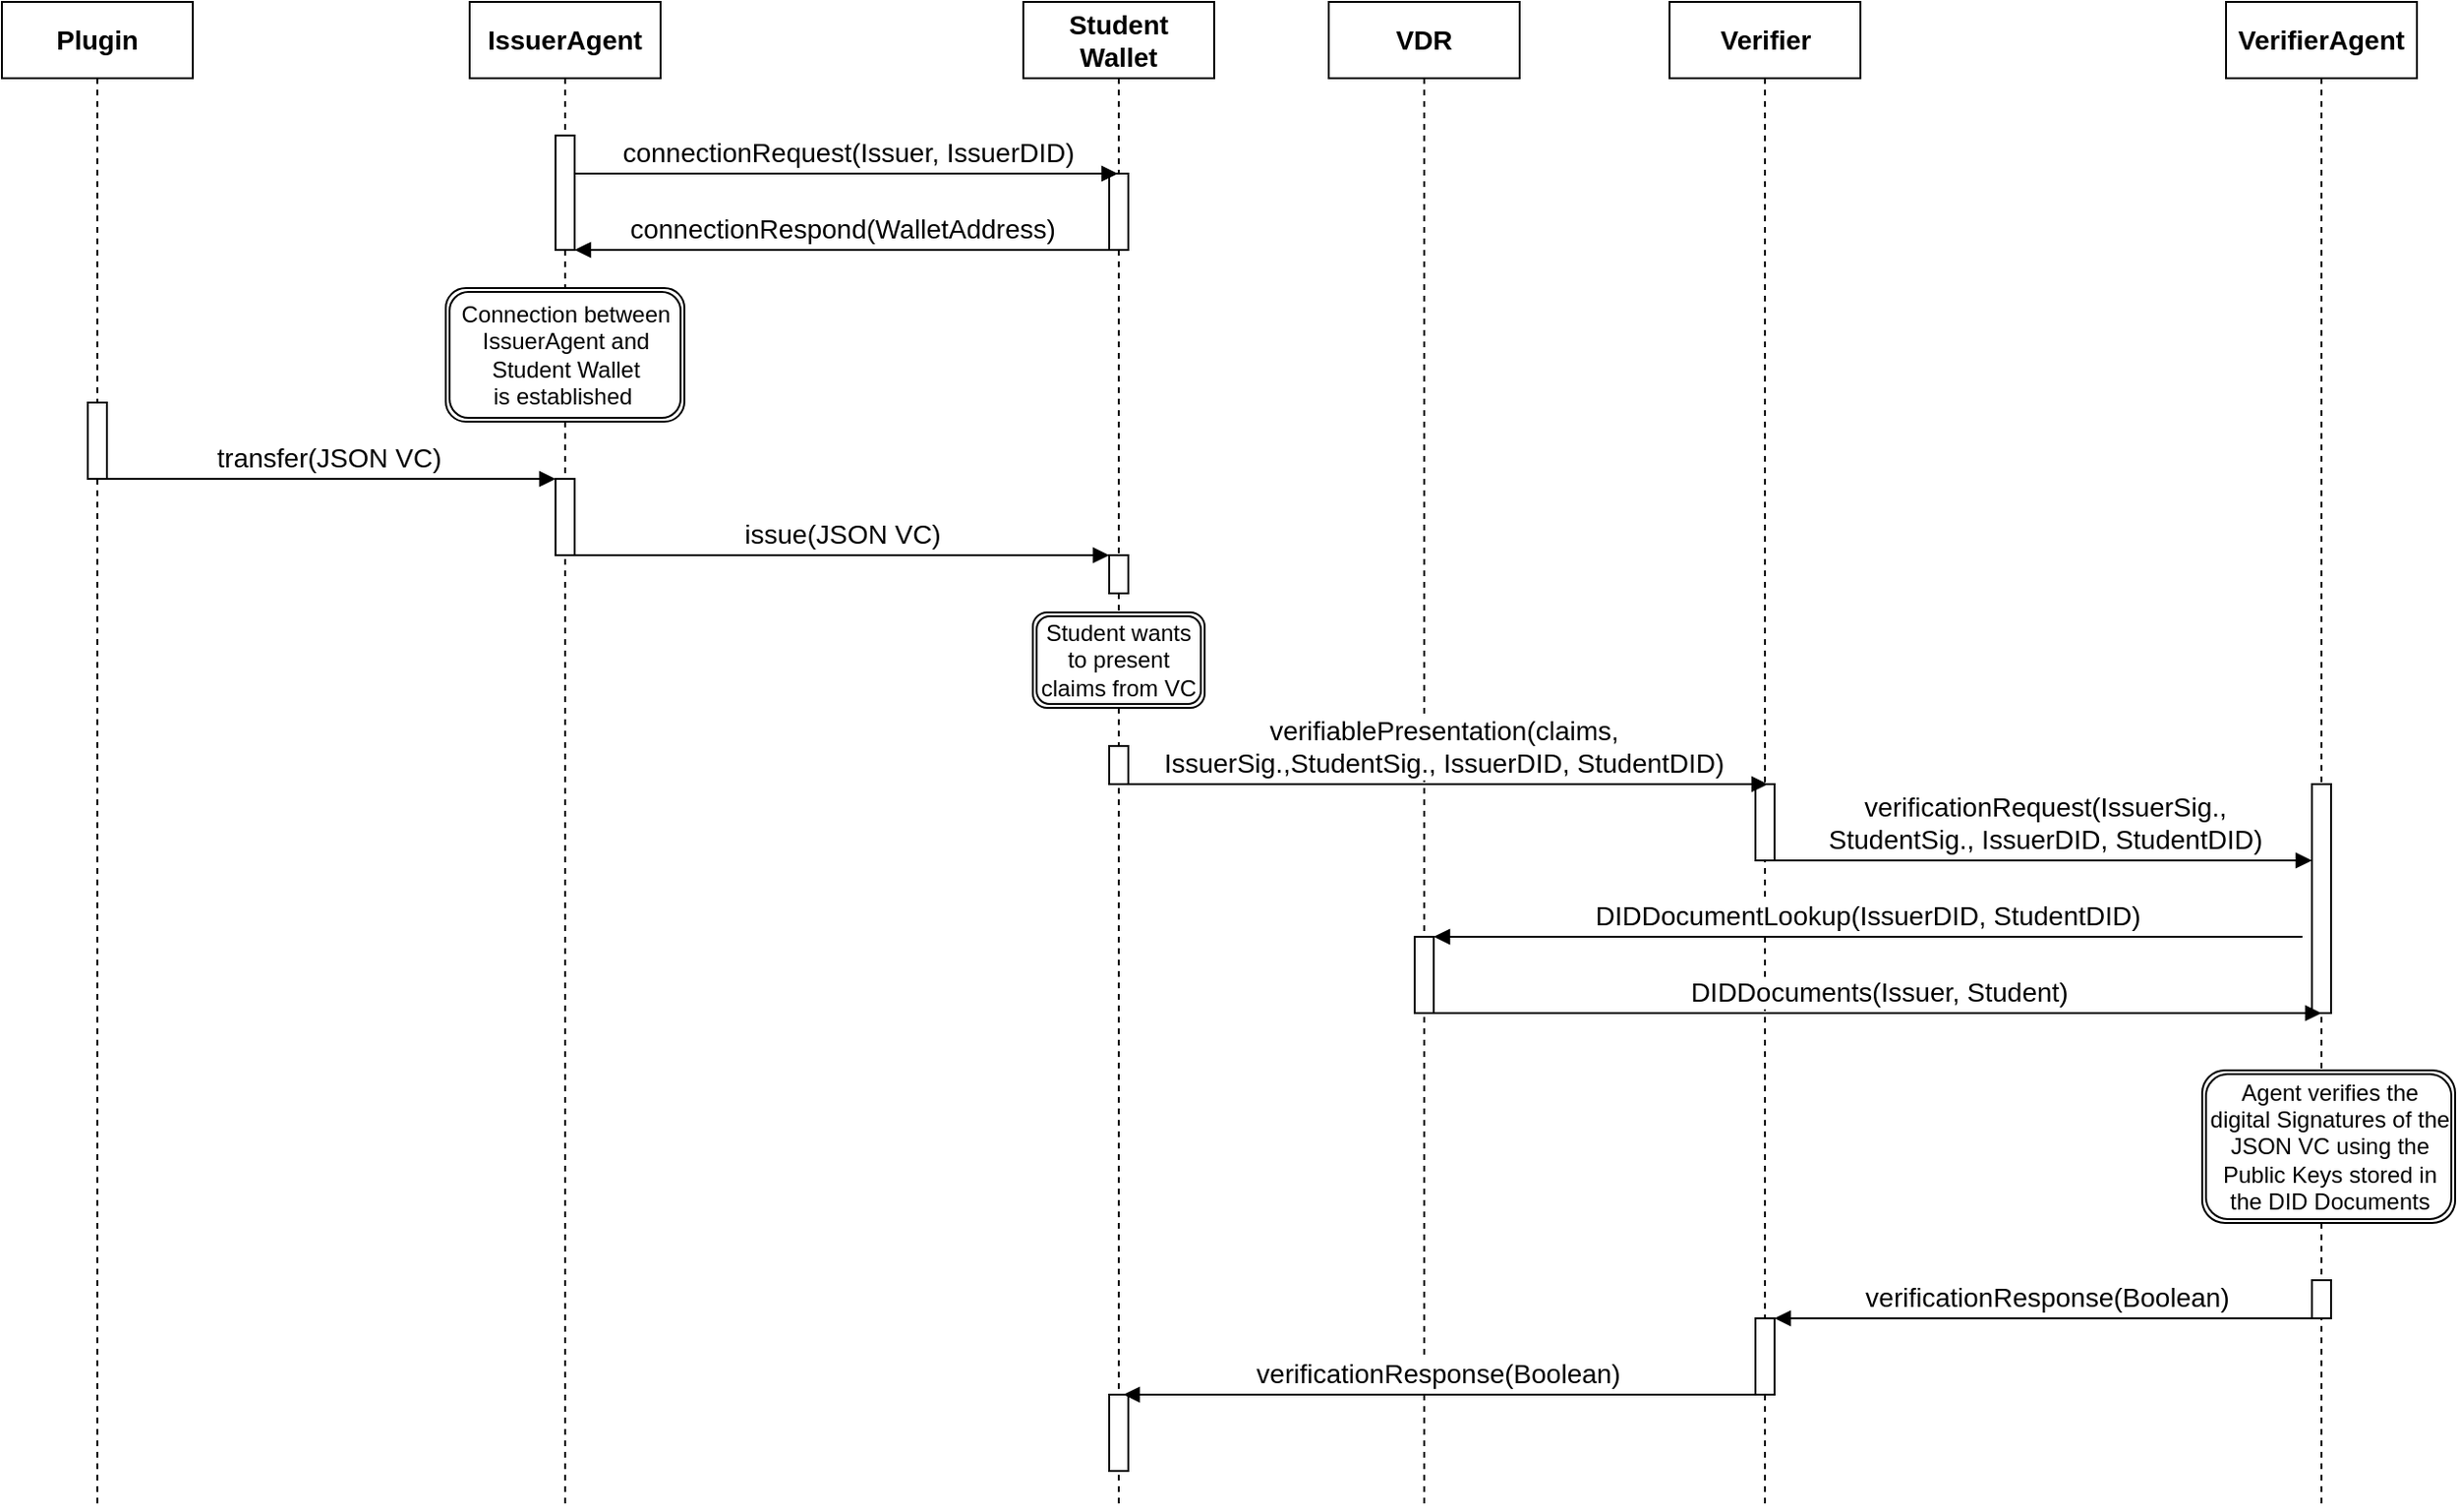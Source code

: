 <mxfile version="21.5.2" type="device">
  <diagram name="Page-1" id="2YBvvXClWsGukQMizWep">
    <mxGraphModel dx="2284" dy="731" grid="1" gridSize="10" guides="1" tooltips="1" connect="1" arrows="1" fold="1" page="1" pageScale="1" pageWidth="850" pageHeight="1100" math="0" shadow="0">
      <root>
        <mxCell id="0" />
        <mxCell id="1" parent="0" />
        <mxCell id="aM9ryv3xv72pqoxQDRHE-5" value="&lt;font style=&quot;font-size: 14px;&quot;&gt;&lt;b&gt;Plugin&lt;/b&gt;&lt;/font&gt;" style="shape=umlLifeline;perimeter=lifelinePerimeter;whiteSpace=wrap;html=1;container=0;dropTarget=0;collapsible=0;recursiveResize=0;outlineConnect=0;portConstraint=eastwest;newEdgeStyle={&quot;edgeStyle&quot;:&quot;elbowEdgeStyle&quot;,&quot;elbow&quot;:&quot;vertical&quot;,&quot;curved&quot;:0,&quot;rounded&quot;:0};size=40;" parent="1" vertex="1">
          <mxGeometry x="-525" y="30" width="100" height="790" as="geometry" />
        </mxCell>
        <mxCell id="aM9ryv3xv72pqoxQDRHE-6" value="" style="html=1;points=[];perimeter=orthogonalPerimeter;outlineConnect=0;targetShapes=umlLifeline;portConstraint=eastwest;newEdgeStyle={&quot;edgeStyle&quot;:&quot;elbowEdgeStyle&quot;,&quot;elbow&quot;:&quot;vertical&quot;,&quot;curved&quot;:0,&quot;rounded&quot;:0};" parent="aM9ryv3xv72pqoxQDRHE-5" vertex="1">
          <mxGeometry x="45" y="210" width="10" height="40" as="geometry" />
        </mxCell>
        <mxCell id="nT646OI-ueqToEDPWVYZ-11" value="&lt;font style=&quot;font-size: 14px;&quot;&gt;&lt;b&gt;IssuerAgent&lt;/b&gt;&lt;/font&gt;" style="shape=umlLifeline;perimeter=lifelinePerimeter;whiteSpace=wrap;html=1;container=0;dropTarget=0;collapsible=0;recursiveResize=0;outlineConnect=0;portConstraint=eastwest;newEdgeStyle={&quot;edgeStyle&quot;:&quot;elbowEdgeStyle&quot;,&quot;elbow&quot;:&quot;vertical&quot;,&quot;curved&quot;:0,&quot;rounded&quot;:0};" parent="1" vertex="1">
          <mxGeometry x="-280" y="30" width="100" height="790" as="geometry" />
        </mxCell>
        <mxCell id="nT646OI-ueqToEDPWVYZ-12" value="" style="html=1;points=[];perimeter=orthogonalPerimeter;outlineConnect=0;targetShapes=umlLifeline;portConstraint=eastwest;newEdgeStyle={&quot;edgeStyle&quot;:&quot;elbowEdgeStyle&quot;,&quot;elbow&quot;:&quot;vertical&quot;,&quot;curved&quot;:0,&quot;rounded&quot;:0};" parent="nT646OI-ueqToEDPWVYZ-11" vertex="1">
          <mxGeometry x="45" y="250" width="10" height="40" as="geometry" />
        </mxCell>
        <mxCell id="k6UqP_-qyDsTDoqeYATk-24" value="" style="html=1;points=[];perimeter=orthogonalPerimeter;outlineConnect=0;targetShapes=umlLifeline;portConstraint=eastwest;newEdgeStyle={&quot;edgeStyle&quot;:&quot;elbowEdgeStyle&quot;,&quot;elbow&quot;:&quot;vertical&quot;,&quot;curved&quot;:0,&quot;rounded&quot;:0};" vertex="1" parent="nT646OI-ueqToEDPWVYZ-11">
          <mxGeometry x="45" y="70" width="10" height="60" as="geometry" />
        </mxCell>
        <mxCell id="nT646OI-ueqToEDPWVYZ-13" value="&lt;font style=&quot;font-size: 14px;&quot;&gt;&lt;b&gt;Student&lt;br&gt;Wallet&lt;br&gt;&lt;/b&gt;&lt;/font&gt;" style="shape=umlLifeline;perimeter=lifelinePerimeter;whiteSpace=wrap;html=1;container=0;dropTarget=0;collapsible=0;recursiveResize=0;outlineConnect=0;portConstraint=eastwest;newEdgeStyle={&quot;edgeStyle&quot;:&quot;elbowEdgeStyle&quot;,&quot;elbow&quot;:&quot;vertical&quot;,&quot;curved&quot;:0,&quot;rounded&quot;:0};" parent="1" vertex="1">
          <mxGeometry x="10" y="30" width="100" height="790" as="geometry" />
        </mxCell>
        <mxCell id="U5y6GJUcYvfg62ZKBtHw-4" value="" style="html=1;points=[];perimeter=orthogonalPerimeter;outlineConnect=0;targetShapes=umlLifeline;portConstraint=eastwest;newEdgeStyle={&quot;edgeStyle&quot;:&quot;elbowEdgeStyle&quot;,&quot;elbow&quot;:&quot;vertical&quot;,&quot;curved&quot;:0,&quot;rounded&quot;:0};" parent="nT646OI-ueqToEDPWVYZ-13" vertex="1">
          <mxGeometry x="45" y="290" width="10" height="20" as="geometry" />
        </mxCell>
        <mxCell id="k6UqP_-qyDsTDoqeYATk-28" value="" style="html=1;points=[];perimeter=orthogonalPerimeter;outlineConnect=0;targetShapes=umlLifeline;portConstraint=eastwest;newEdgeStyle={&quot;edgeStyle&quot;:&quot;elbowEdgeStyle&quot;,&quot;elbow&quot;:&quot;vertical&quot;,&quot;curved&quot;:0,&quot;rounded&quot;:0};" vertex="1" parent="nT646OI-ueqToEDPWVYZ-13">
          <mxGeometry x="45" y="90" width="10" height="40" as="geometry" />
        </mxCell>
        <mxCell id="k6UqP_-qyDsTDoqeYATk-39" value="" style="html=1;points=[];perimeter=orthogonalPerimeter;outlineConnect=0;targetShapes=umlLifeline;portConstraint=eastwest;newEdgeStyle={&quot;edgeStyle&quot;:&quot;elbowEdgeStyle&quot;,&quot;elbow&quot;:&quot;vertical&quot;,&quot;curved&quot;:0,&quot;rounded&quot;:0};" vertex="1" parent="nT646OI-ueqToEDPWVYZ-13">
          <mxGeometry x="45" y="390" width="10" height="20" as="geometry" />
        </mxCell>
        <mxCell id="k6UqP_-qyDsTDoqeYATk-50" value="" style="html=1;points=[];perimeter=orthogonalPerimeter;outlineConnect=0;targetShapes=umlLifeline;portConstraint=eastwest;newEdgeStyle={&quot;edgeStyle&quot;:&quot;elbowEdgeStyle&quot;,&quot;elbow&quot;:&quot;vertical&quot;,&quot;curved&quot;:0,&quot;rounded&quot;:0};" vertex="1" parent="nT646OI-ueqToEDPWVYZ-13">
          <mxGeometry x="45" y="730" width="10" height="40" as="geometry" />
        </mxCell>
        <mxCell id="nT646OI-ueqToEDPWVYZ-15" value="&lt;font style=&quot;font-size: 14px;&quot;&gt;&lt;b&gt;Verifier&lt;/b&gt;&lt;/font&gt;" style="shape=umlLifeline;perimeter=lifelinePerimeter;whiteSpace=wrap;html=1;container=0;dropTarget=0;collapsible=0;recursiveResize=0;outlineConnect=0;portConstraint=eastwest;newEdgeStyle={&quot;edgeStyle&quot;:&quot;elbowEdgeStyle&quot;,&quot;elbow&quot;:&quot;vertical&quot;,&quot;curved&quot;:0,&quot;rounded&quot;:0};" parent="1" vertex="1">
          <mxGeometry x="348.5" y="30" width="100" height="790" as="geometry" />
        </mxCell>
        <mxCell id="U5y6GJUcYvfg62ZKBtHw-13" value="" style="html=1;points=[];perimeter=orthogonalPerimeter;outlineConnect=0;targetShapes=umlLifeline;portConstraint=eastwest;newEdgeStyle={&quot;edgeStyle&quot;:&quot;elbowEdgeStyle&quot;,&quot;elbow&quot;:&quot;vertical&quot;,&quot;curved&quot;:0,&quot;rounded&quot;:0};" parent="nT646OI-ueqToEDPWVYZ-15" vertex="1">
          <mxGeometry x="45" y="410" width="10" height="40" as="geometry" />
        </mxCell>
        <mxCell id="k6UqP_-qyDsTDoqeYATk-48" value="" style="html=1;points=[];perimeter=orthogonalPerimeter;outlineConnect=0;targetShapes=umlLifeline;portConstraint=eastwest;newEdgeStyle={&quot;edgeStyle&quot;:&quot;elbowEdgeStyle&quot;,&quot;elbow&quot;:&quot;vertical&quot;,&quot;curved&quot;:0,&quot;rounded&quot;:0};" vertex="1" parent="nT646OI-ueqToEDPWVYZ-15">
          <mxGeometry x="45" y="690" width="10" height="40" as="geometry" />
        </mxCell>
        <mxCell id="nT646OI-ueqToEDPWVYZ-17" value="&lt;font style=&quot;font-size: 14px;&quot;&gt;&lt;b&gt;VerifierAgent&lt;/b&gt;&lt;/font&gt;" style="shape=umlLifeline;perimeter=lifelinePerimeter;whiteSpace=wrap;html=1;container=0;dropTarget=0;collapsible=0;recursiveResize=0;outlineConnect=0;portConstraint=eastwest;newEdgeStyle={&quot;edgeStyle&quot;:&quot;elbowEdgeStyle&quot;,&quot;elbow&quot;:&quot;vertical&quot;,&quot;curved&quot;:0,&quot;rounded&quot;:0};" parent="1" vertex="1">
          <mxGeometry x="640" y="30" width="100" height="790" as="geometry" />
        </mxCell>
        <mxCell id="nT646OI-ueqToEDPWVYZ-18" value="" style="html=1;points=[];perimeter=orthogonalPerimeter;outlineConnect=0;targetShapes=umlLifeline;portConstraint=eastwest;newEdgeStyle={&quot;edgeStyle&quot;:&quot;elbowEdgeStyle&quot;,&quot;elbow&quot;:&quot;vertical&quot;,&quot;curved&quot;:0,&quot;rounded&quot;:0};" parent="nT646OI-ueqToEDPWVYZ-17" vertex="1">
          <mxGeometry x="45" y="410" width="10" height="120" as="geometry" />
        </mxCell>
        <mxCell id="k6UqP_-qyDsTDoqeYATk-47" value="" style="html=1;points=[];perimeter=orthogonalPerimeter;outlineConnect=0;targetShapes=umlLifeline;portConstraint=eastwest;newEdgeStyle={&quot;edgeStyle&quot;:&quot;elbowEdgeStyle&quot;,&quot;elbow&quot;:&quot;vertical&quot;,&quot;curved&quot;:0,&quot;rounded&quot;:0};" vertex="1" parent="nT646OI-ueqToEDPWVYZ-17">
          <mxGeometry x="45" y="670" width="10" height="20" as="geometry" />
        </mxCell>
        <mxCell id="nT646OI-ueqToEDPWVYZ-35" value="&lt;font style=&quot;font-size: 14px;&quot;&gt;transfer(JSON VC)&lt;/font&gt;" style="html=1;verticalAlign=bottom;endArrow=block;edgeStyle=elbowEdgeStyle;elbow=horizontal;curved=0;rounded=0;" parent="1" source="aM9ryv3xv72pqoxQDRHE-5" target="nT646OI-ueqToEDPWVYZ-12" edge="1">
          <mxGeometry x="0.005" width="80" relative="1" as="geometry">
            <mxPoint x="-470" y="240" as="sourcePoint" />
            <mxPoint x="-250.5" y="240" as="targetPoint" />
            <mxPoint as="offset" />
            <Array as="points">
              <mxPoint x="-330" y="280" />
            </Array>
          </mxGeometry>
        </mxCell>
        <mxCell id="U5y6GJUcYvfg62ZKBtHw-1" value="&lt;span style=&quot;font-size: 14px;&quot;&gt;&lt;b&gt;VDR&lt;/b&gt;&lt;/span&gt;" style="shape=umlLifeline;perimeter=lifelinePerimeter;whiteSpace=wrap;html=1;container=0;dropTarget=0;collapsible=0;recursiveResize=0;outlineConnect=0;portConstraint=eastwest;newEdgeStyle={&quot;edgeStyle&quot;:&quot;elbowEdgeStyle&quot;,&quot;elbow&quot;:&quot;vertical&quot;,&quot;curved&quot;:0,&quot;rounded&quot;:0};" parent="1" vertex="1">
          <mxGeometry x="170" y="30" width="100" height="790" as="geometry" />
        </mxCell>
        <mxCell id="k6UqP_-qyDsTDoqeYATk-44" value="" style="html=1;points=[];perimeter=orthogonalPerimeter;outlineConnect=0;targetShapes=umlLifeline;portConstraint=eastwest;newEdgeStyle={&quot;edgeStyle&quot;:&quot;elbowEdgeStyle&quot;,&quot;elbow&quot;:&quot;vertical&quot;,&quot;curved&quot;:0,&quot;rounded&quot;:0};" vertex="1" parent="U5y6GJUcYvfg62ZKBtHw-1">
          <mxGeometry x="45" y="490" width="10" height="40" as="geometry" />
        </mxCell>
        <mxCell id="U5y6GJUcYvfg62ZKBtHw-3" value="&lt;span style=&quot;font-size: 14px;&quot;&gt;issue(JSON VC)&lt;/span&gt;" style="html=1;verticalAlign=bottom;endArrow=block;edgeStyle=elbowEdgeStyle;elbow=vertical;curved=0;rounded=0;" parent="1" source="nT646OI-ueqToEDPWVYZ-12" edge="1" target="U5y6GJUcYvfg62ZKBtHw-4">
          <mxGeometry width="80" relative="1" as="geometry">
            <mxPoint x="-220" y="280" as="sourcePoint" />
            <mxPoint y="280" as="targetPoint" />
            <Array as="points">
              <mxPoint x="-120" y="320" />
            </Array>
          </mxGeometry>
        </mxCell>
        <mxCell id="U5y6GJUcYvfg62ZKBtHw-6" value="&lt;span style=&quot;font-size: 14px;&quot;&gt;verifiablePresentation(claims, &lt;br&gt;IssuerSig.,StudentSig., IssuerDID, StudentDID)&lt;/span&gt;" style="html=1;verticalAlign=bottom;endArrow=block;edgeStyle=elbowEdgeStyle;elbow=vertical;curved=0;rounded=0;" parent="1" edge="1">
          <mxGeometry x="0.495" width="80" relative="1" as="geometry">
            <mxPoint x="393.5" y="440" as="sourcePoint" />
            <mxPoint x="400" y="440" as="targetPoint" />
            <Array as="points">
              <mxPoint x="60" y="440" />
            </Array>
            <mxPoint as="offset" />
          </mxGeometry>
        </mxCell>
        <mxCell id="U5y6GJUcYvfg62ZKBtHw-7" value="&lt;font style=&quot;font-size: 14px;&quot;&gt;verificationRequest(IssuerSig., &lt;br&gt;StudentSig., IssuerDID, StudentDID)&lt;br&gt;&lt;/font&gt;" style="html=1;verticalAlign=bottom;endArrow=block;edgeStyle=elbowEdgeStyle;elbow=vertical;curved=0;rounded=0;exitX=1;exitY=1;exitDx=0;exitDy=0;exitPerimeter=0;" parent="1" target="nT646OI-ueqToEDPWVYZ-18" edge="1">
          <mxGeometry width="80" relative="1" as="geometry">
            <mxPoint x="403.5" y="480" as="sourcePoint" />
            <mxPoint x="645" y="480" as="targetPoint" />
            <Array as="points">
              <mxPoint x="440" y="480" />
              <mxPoint x="520" y="460" />
            </Array>
          </mxGeometry>
        </mxCell>
        <mxCell id="k6UqP_-qyDsTDoqeYATk-29" value="&lt;span style=&quot;font-size: 14px;&quot;&gt;connectionRequest(Issuer, IssuerDID)&lt;/span&gt;" style="html=1;verticalAlign=bottom;endArrow=block;edgeStyle=elbowEdgeStyle;elbow=vertical;curved=0;rounded=0;" edge="1" parent="1" source="k6UqP_-qyDsTDoqeYATk-24" target="nT646OI-ueqToEDPWVYZ-13">
          <mxGeometry x="0.005" width="80" relative="1" as="geometry">
            <mxPoint x="-220" y="120" as="sourcePoint" />
            <mxPoint x="-15" y="120" as="targetPoint" />
            <mxPoint as="offset" />
            <Array as="points">
              <mxPoint x="-130" y="120" />
            </Array>
          </mxGeometry>
        </mxCell>
        <mxCell id="k6UqP_-qyDsTDoqeYATk-30" value="&lt;font style=&quot;font-size: 14px;&quot;&gt;connectionRespond(WalletAddress)&lt;/font&gt;" style="html=1;verticalAlign=bottom;endArrow=block;edgeStyle=elbowEdgeStyle;elbow=horizontal;curved=0;rounded=0;" edge="1" parent="1" source="k6UqP_-qyDsTDoqeYATk-28" target="k6UqP_-qyDsTDoqeYATk-24">
          <mxGeometry x="0.005" width="80" relative="1" as="geometry">
            <mxPoint x="10" y="160" as="sourcePoint" />
            <mxPoint x="-220" y="160" as="targetPoint" />
            <mxPoint as="offset" />
            <Array as="points">
              <mxPoint x="-90" y="160" />
            </Array>
          </mxGeometry>
        </mxCell>
        <mxCell id="k6UqP_-qyDsTDoqeYATk-35" value="Connection between IssuerAgent and Student Wallet&lt;br&gt;is established&amp;nbsp;" style="shape=ext;double=1;rounded=1;whiteSpace=wrap;html=1;" vertex="1" parent="1">
          <mxGeometry x="-292.5" y="180" width="125" height="70" as="geometry" />
        </mxCell>
        <mxCell id="k6UqP_-qyDsTDoqeYATk-42" value="&lt;font style=&quot;font-size: 14px;&quot;&gt;DIDDocumentLookup(IssuerDID, StudentDID)&lt;/font&gt;" style="html=1;verticalAlign=bottom;endArrow=block;edgeStyle=elbowEdgeStyle;elbow=horizontal;curved=0;rounded=0;" edge="1" parent="1" target="k6UqP_-qyDsTDoqeYATk-44">
          <mxGeometry x="0.005" width="80" relative="1" as="geometry">
            <mxPoint x="680" y="520" as="sourcePoint" />
            <mxPoint x="400" y="520" as="targetPoint" />
            <mxPoint as="offset" />
            <Array as="points">
              <mxPoint x="535" y="520" />
            </Array>
          </mxGeometry>
        </mxCell>
        <mxCell id="k6UqP_-qyDsTDoqeYATk-43" value="Student wants to present claims from VC" style="shape=ext;double=1;rounded=1;whiteSpace=wrap;html=1;" vertex="1" parent="1">
          <mxGeometry x="15" y="350" width="90" height="50" as="geometry" />
        </mxCell>
        <mxCell id="k6UqP_-qyDsTDoqeYATk-45" value="&lt;font style=&quot;font-size: 14px;&quot;&gt;DIDDocuments(Issuer, Student)&lt;br&gt;&lt;/font&gt;" style="html=1;verticalAlign=bottom;endArrow=block;edgeStyle=elbowEdgeStyle;elbow=vertical;curved=0;rounded=0;entryX=0.5;entryY=1;entryDx=0;entryDy=0;entryPerimeter=0;" edge="1" parent="1" source="k6UqP_-qyDsTDoqeYATk-44" target="nT646OI-ueqToEDPWVYZ-18">
          <mxGeometry width="80" relative="1" as="geometry">
            <mxPoint x="230" y="560" as="sourcePoint" />
            <mxPoint x="511.5" y="560" as="targetPoint" />
            <Array as="points">
              <mxPoint x="266.5" y="560" />
              <mxPoint x="346.5" y="540" />
            </Array>
          </mxGeometry>
        </mxCell>
        <mxCell id="k6UqP_-qyDsTDoqeYATk-46" value="Agent verifies the digital Signatures of the JSON VC using the Public Keys stored in the DID Documents" style="shape=ext;double=1;rounded=1;whiteSpace=wrap;html=1;" vertex="1" parent="1">
          <mxGeometry x="627.5" y="590" width="132.5" height="80" as="geometry" />
        </mxCell>
        <mxCell id="k6UqP_-qyDsTDoqeYATk-49" value="&lt;font style=&quot;font-size: 14px;&quot;&gt;verificationResponse(Boolean)&lt;/font&gt;" style="html=1;verticalAlign=bottom;endArrow=block;edgeStyle=elbowEdgeStyle;elbow=horizontal;curved=0;rounded=0;" edge="1" parent="1" target="k6UqP_-qyDsTDoqeYATk-48">
          <mxGeometry x="0.005" width="80" relative="1" as="geometry">
            <mxPoint x="690" y="720" as="sourcePoint" />
            <mxPoint x="410" y="720" as="targetPoint" />
            <mxPoint as="offset" />
            <Array as="points">
              <mxPoint x="540" y="720" />
            </Array>
          </mxGeometry>
        </mxCell>
        <mxCell id="k6UqP_-qyDsTDoqeYATk-51" value="&lt;font style=&quot;font-size: 14px;&quot;&gt;verificationResponse(Boolean)&lt;/font&gt;" style="html=1;verticalAlign=bottom;endArrow=block;edgeStyle=elbowEdgeStyle;elbow=horizontal;curved=0;rounded=0;" edge="1" parent="1" source="k6UqP_-qyDsTDoqeYATk-48">
          <mxGeometry x="0.005" width="80" relative="1" as="geometry">
            <mxPoint x="348.5" y="760" as="sourcePoint" />
            <mxPoint x="62.5" y="760" as="targetPoint" />
            <mxPoint as="offset" />
            <Array as="points">
              <mxPoint x="198.5" y="760" />
            </Array>
          </mxGeometry>
        </mxCell>
      </root>
    </mxGraphModel>
  </diagram>
</mxfile>
